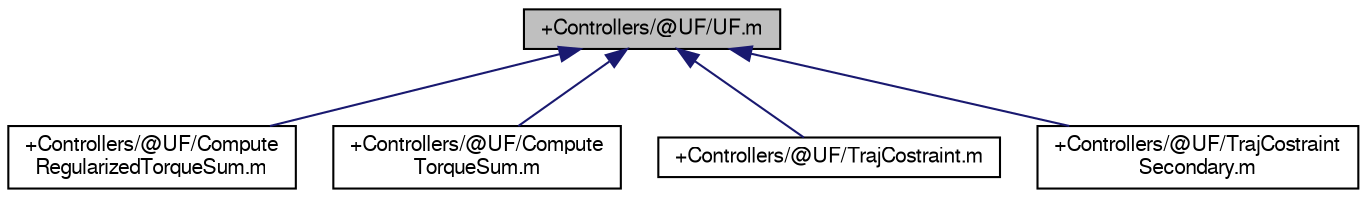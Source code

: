 digraph "+Controllers/@UF/UF.m"
{
  bgcolor="transparent";
  edge [fontname="FreeSans",fontsize="10",labelfontname="FreeSans",labelfontsize="10"];
  node [fontname="FreeSans",fontsize="10",shape=record];
  Node1 [label="+Controllers/@UF/UF.m",height=0.2,width=0.4,color="black", fillcolor="grey75", style="filled" fontcolor="black"];
  Node1 -> Node2 [dir="back",color="midnightblue",fontsize="10",style="solid",fontname="FreeSans"];
  Node2 [label="+Controllers/@UF/Compute\lRegularizedTorqueSum.m",height=0.2,width=0.4,color="black",URL="$_compute_regularized_torque_sum_8m.html"];
  Node1 -> Node3 [dir="back",color="midnightblue",fontsize="10",style="solid",fontname="FreeSans"];
  Node3 [label="+Controllers/@UF/Compute\lTorqueSum.m",height=0.2,width=0.4,color="black",URL="$_compute_torque_sum_8m.html"];
  Node1 -> Node4 [dir="back",color="midnightblue",fontsize="10",style="solid",fontname="FreeSans"];
  Node4 [label="+Controllers/@UF/TrajCostraint.m",height=0.2,width=0.4,color="black",URL="$_traj_costraint_8m.html"];
  Node1 -> Node5 [dir="back",color="midnightblue",fontsize="10",style="solid",fontname="FreeSans"];
  Node5 [label="+Controllers/@UF/TrajCostraint\lSecondary.m",height=0.2,width=0.4,color="black",URL="$_traj_costraint_secondary_8m.html"];
}
